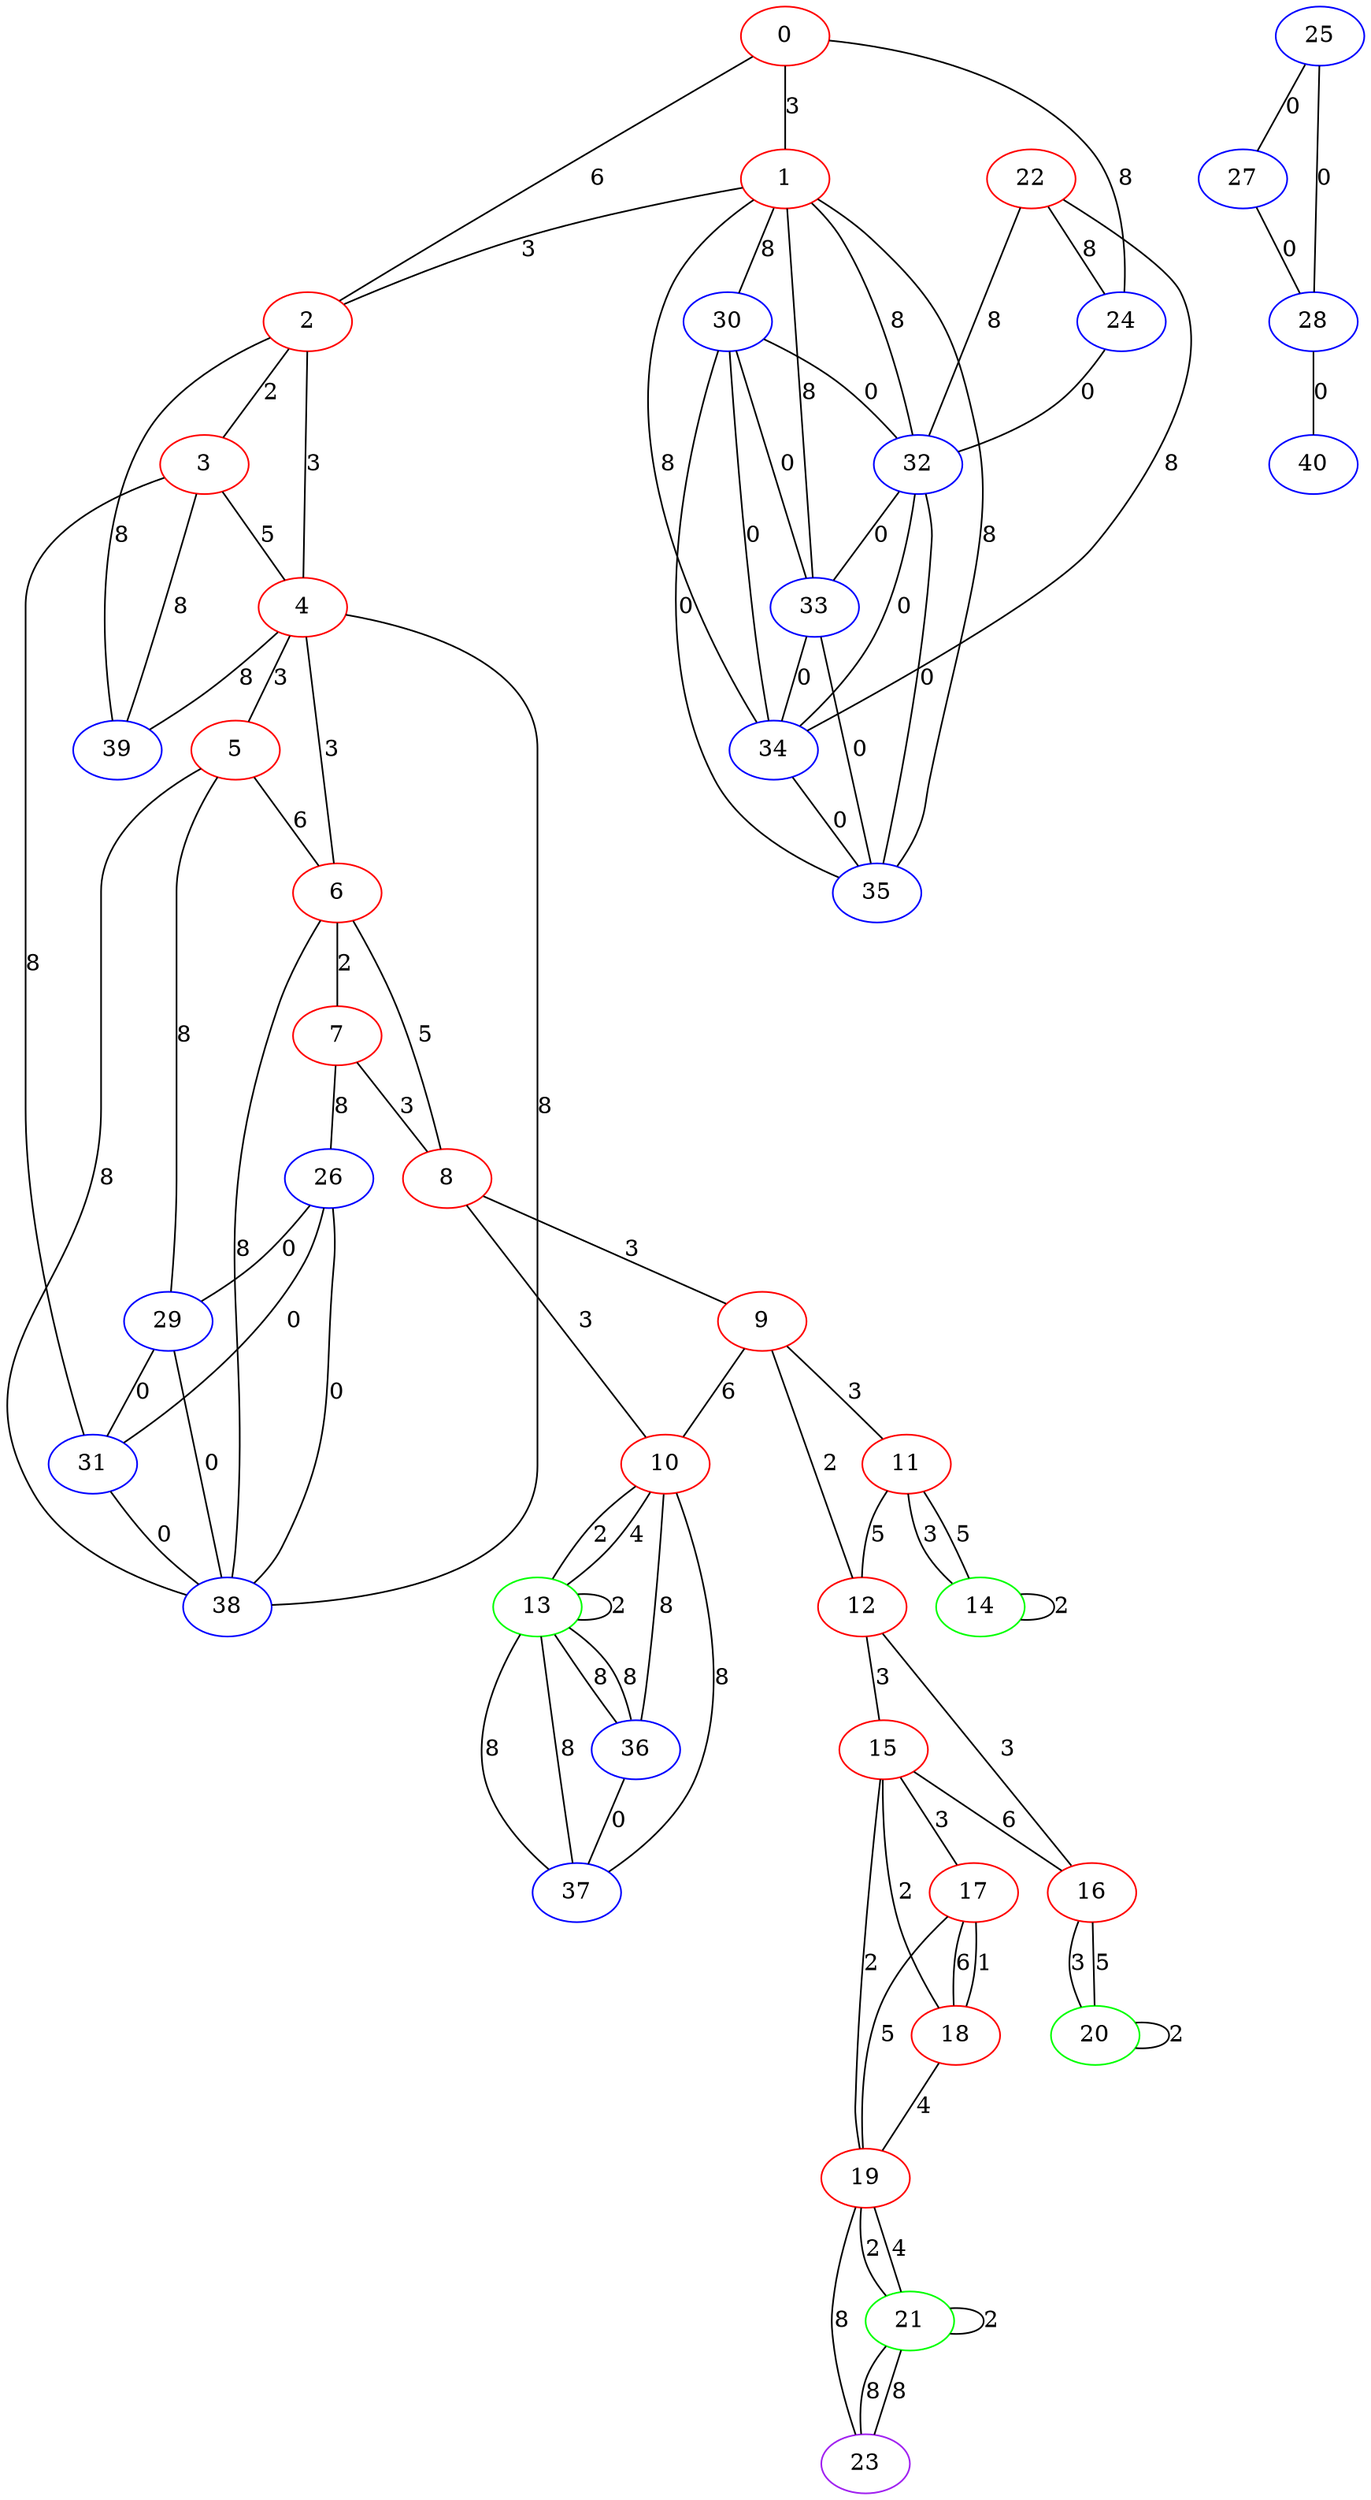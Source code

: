 graph "" {
0 [color=red, weight=1];
1 [color=red, weight=1];
2 [color=red, weight=1];
3 [color=red, weight=1];
4 [color=red, weight=1];
5 [color=red, weight=1];
6 [color=red, weight=1];
7 [color=red, weight=1];
8 [color=red, weight=1];
9 [color=red, weight=1];
10 [color=red, weight=1];
11 [color=red, weight=1];
12 [color=red, weight=1];
13 [color=green, weight=2];
14 [color=green, weight=2];
15 [color=red, weight=1];
16 [color=red, weight=1];
17 [color=red, weight=1];
18 [color=red, weight=1];
19 [color=red, weight=1];
20 [color=green, weight=2];
21 [color=green, weight=2];
22 [color=red, weight=1];
23 [color=purple, weight=4];
24 [color=blue, weight=3];
25 [color=blue, weight=3];
26 [color=blue, weight=3];
27 [color=blue, weight=3];
28 [color=blue, weight=3];
29 [color=blue, weight=3];
30 [color=blue, weight=3];
31 [color=blue, weight=3];
32 [color=blue, weight=3];
33 [color=blue, weight=3];
34 [color=blue, weight=3];
35 [color=blue, weight=3];
36 [color=blue, weight=3];
37 [color=blue, weight=3];
38 [color=blue, weight=3];
39 [color=blue, weight=3];
40 [color=blue, weight=3];
0 -- 24  [key=0, label=8];
0 -- 1  [key=0, label=3];
0 -- 2  [key=0, label=6];
1 -- 32  [key=0, label=8];
1 -- 2  [key=0, label=3];
1 -- 35  [key=0, label=8];
1 -- 33  [key=0, label=8];
1 -- 34  [key=0, label=8];
1 -- 30  [key=0, label=8];
2 -- 3  [key=0, label=2];
2 -- 4  [key=0, label=3];
2 -- 39  [key=0, label=8];
3 -- 39  [key=0, label=8];
3 -- 4  [key=0, label=5];
3 -- 31  [key=0, label=8];
4 -- 5  [key=0, label=3];
4 -- 38  [key=0, label=8];
4 -- 39  [key=0, label=8];
4 -- 6  [key=0, label=3];
5 -- 38  [key=0, label=8];
5 -- 29  [key=0, label=8];
5 -- 6  [key=0, label=6];
6 -- 8  [key=0, label=5];
6 -- 38  [key=0, label=8];
6 -- 7  [key=0, label=2];
7 -- 8  [key=0, label=3];
7 -- 26  [key=0, label=8];
8 -- 9  [key=0, label=3];
8 -- 10  [key=0, label=3];
9 -- 10  [key=0, label=6];
9 -- 11  [key=0, label=3];
9 -- 12  [key=0, label=2];
10 -- 36  [key=0, label=8];
10 -- 13  [key=0, label=2];
10 -- 13  [key=1, label=4];
10 -- 37  [key=0, label=8];
11 -- 12  [key=0, label=5];
11 -- 14  [key=0, label=5];
11 -- 14  [key=1, label=3];
12 -- 16  [key=0, label=3];
12 -- 15  [key=0, label=3];
13 -- 36  [key=0, label=8];
13 -- 36  [key=1, label=8];
13 -- 13  [key=0, label=2];
13 -- 37  [key=0, label=8];
13 -- 37  [key=1, label=8];
14 -- 14  [key=0, label=2];
15 -- 16  [key=0, label=6];
15 -- 17  [key=0, label=3];
15 -- 18  [key=0, label=2];
15 -- 19  [key=0, label=2];
16 -- 20  [key=0, label=3];
16 -- 20  [key=1, label=5];
17 -- 18  [key=0, label=1];
17 -- 18  [key=1, label=6];
17 -- 19  [key=0, label=5];
18 -- 19  [key=0, label=4];
19 -- 23  [key=0, label=8];
19 -- 21  [key=0, label=4];
19 -- 21  [key=1, label=2];
20 -- 20  [key=0, label=2];
21 -- 21  [key=0, label=2];
21 -- 23  [key=0, label=8];
21 -- 23  [key=1, label=8];
22 -- 24  [key=0, label=8];
22 -- 32  [key=0, label=8];
22 -- 34  [key=0, label=8];
24 -- 32  [key=0, label=0];
25 -- 27  [key=0, label=0];
25 -- 28  [key=0, label=0];
26 -- 29  [key=0, label=0];
26 -- 38  [key=0, label=0];
26 -- 31  [key=0, label=0];
27 -- 28  [key=0, label=0];
28 -- 40  [key=0, label=0];
29 -- 38  [key=0, label=0];
29 -- 31  [key=0, label=0];
30 -- 32  [key=0, label=0];
30 -- 33  [key=0, label=0];
30 -- 34  [key=0, label=0];
30 -- 35  [key=0, label=0];
31 -- 38  [key=0, label=0];
32 -- 33  [key=0, label=0];
32 -- 34  [key=0, label=0];
32 -- 35  [key=0, label=0];
33 -- 34  [key=0, label=0];
33 -- 35  [key=0, label=0];
34 -- 35  [key=0, label=0];
36 -- 37  [key=0, label=0];
}
